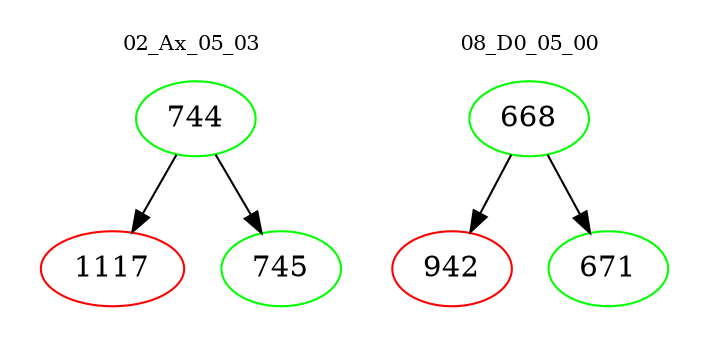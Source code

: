 digraph{
subgraph cluster_0 {
color = white
label = "02_Ax_05_03";
fontsize=10;
T0_744 [label="744", color="green"]
T0_744 -> T0_1117 [color="black"]
T0_1117 [label="1117", color="red"]
T0_744 -> T0_745 [color="black"]
T0_745 [label="745", color="green"]
}
subgraph cluster_1 {
color = white
label = "08_D0_05_00";
fontsize=10;
T1_668 [label="668", color="green"]
T1_668 -> T1_942 [color="black"]
T1_942 [label="942", color="red"]
T1_668 -> T1_671 [color="black"]
T1_671 [label="671", color="green"]
}
}
